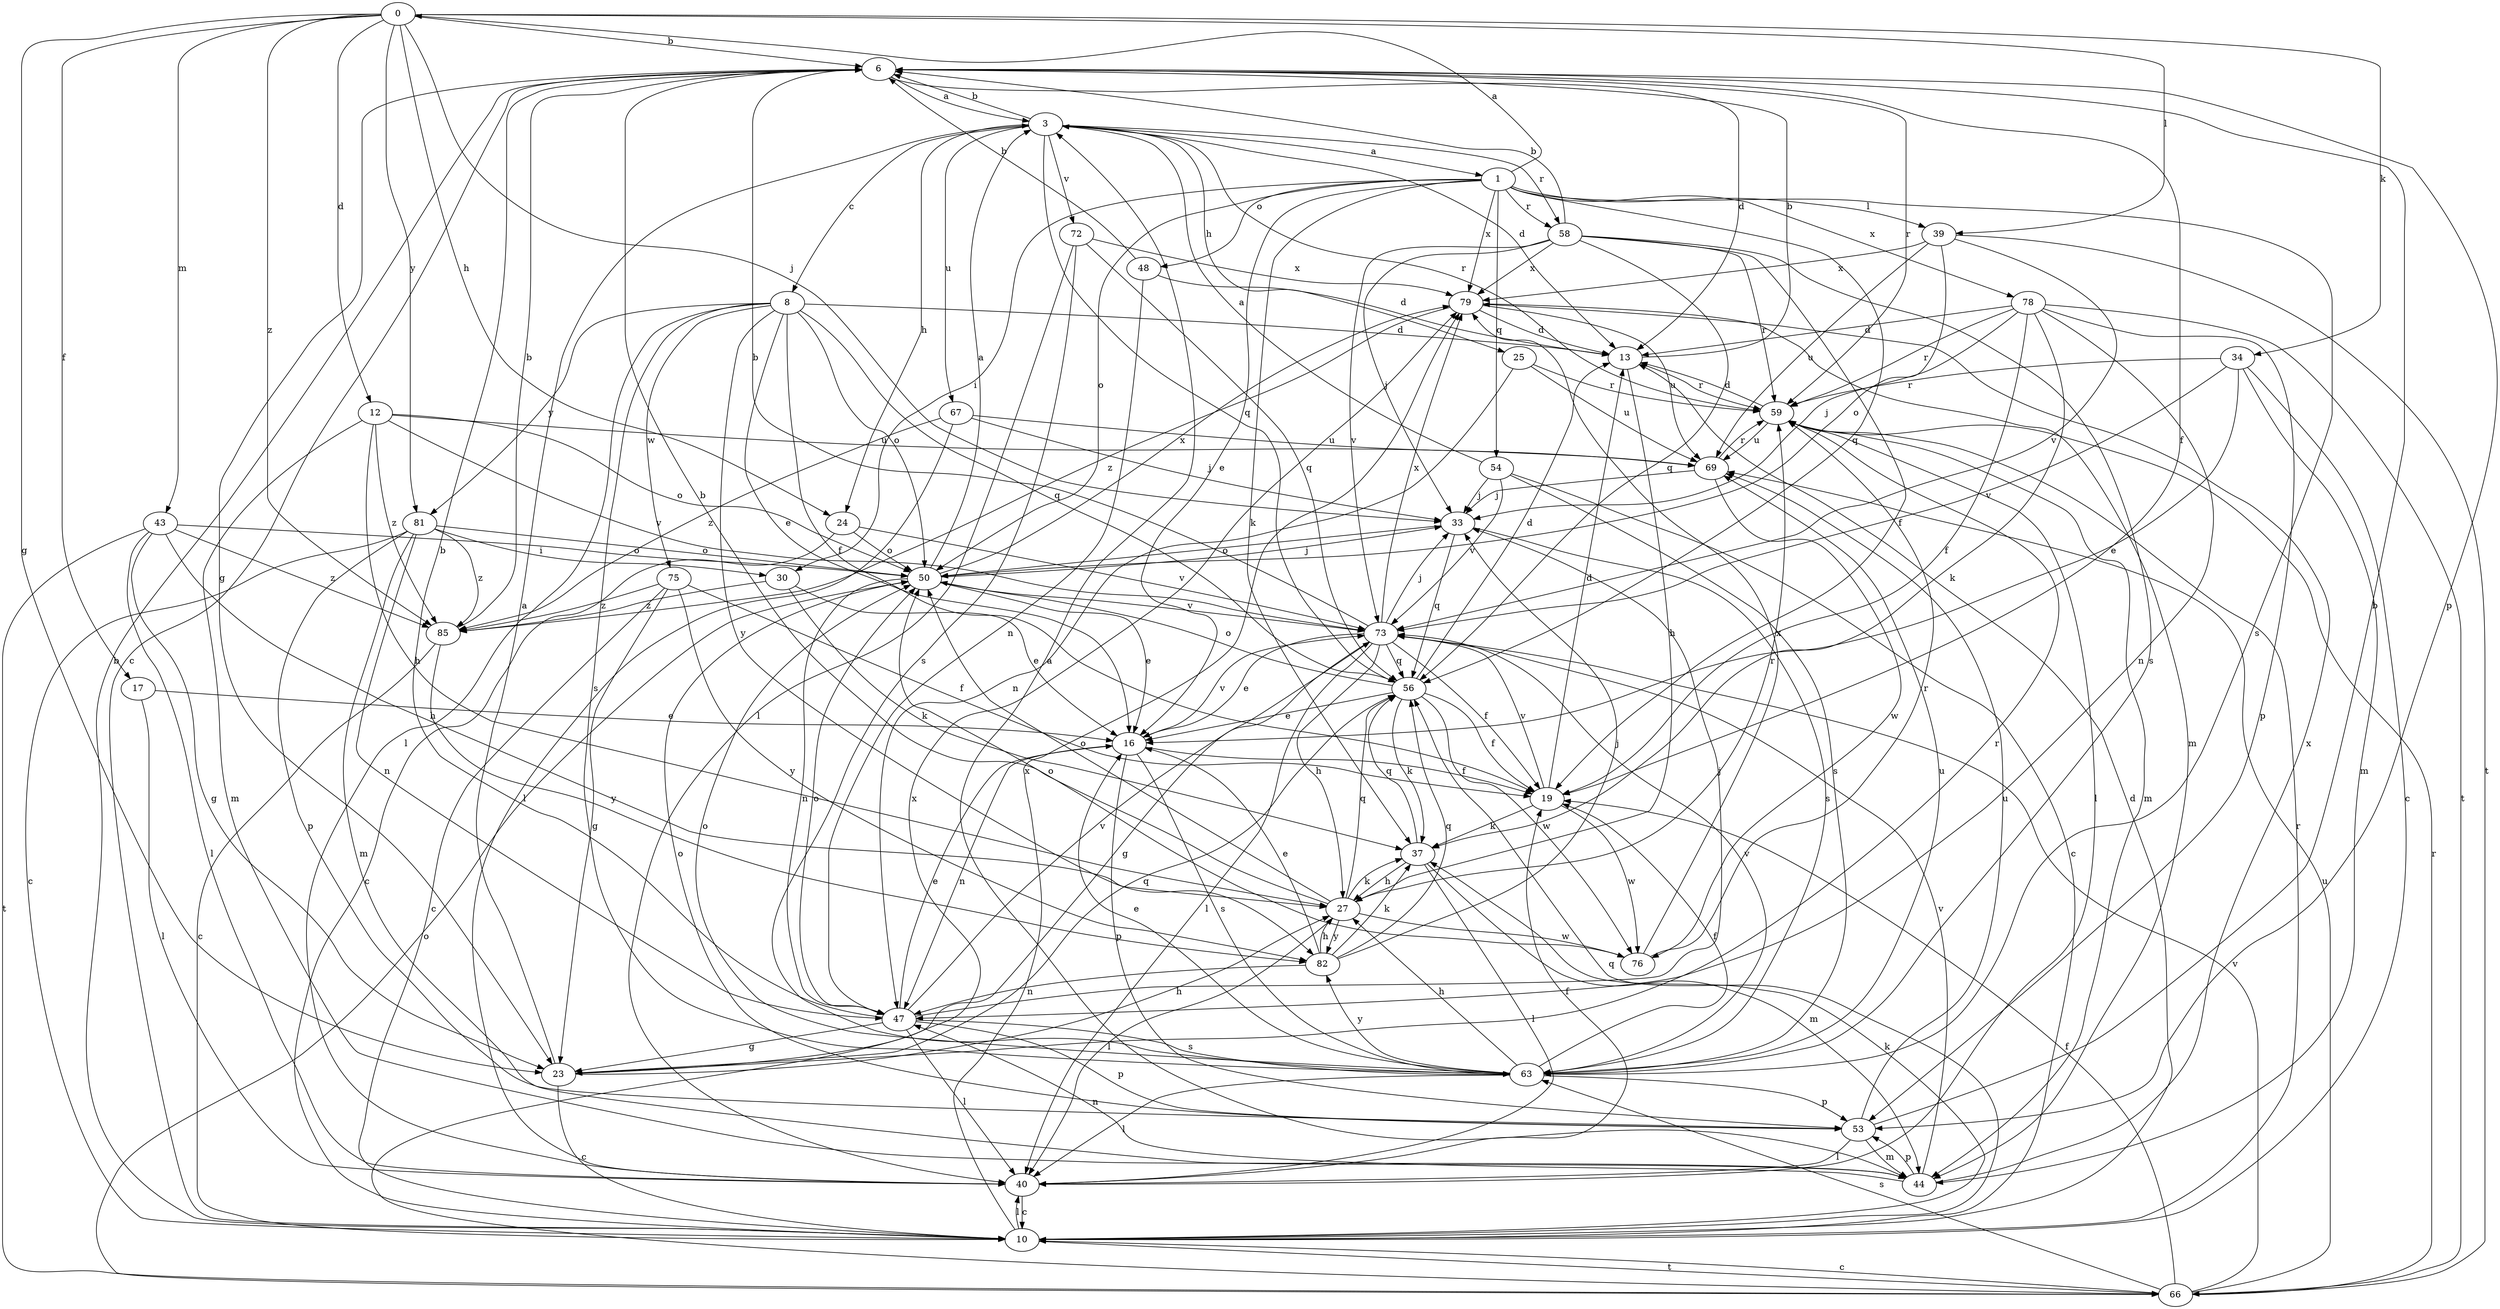 strict digraph  {
0;
1;
3;
6;
8;
10;
12;
13;
16;
17;
19;
23;
24;
25;
27;
30;
33;
34;
37;
39;
40;
43;
44;
47;
48;
50;
53;
54;
56;
58;
59;
63;
66;
67;
69;
72;
73;
75;
76;
78;
79;
81;
82;
85;
0 -> 6  [label=b];
0 -> 12  [label=d];
0 -> 17  [label=f];
0 -> 23  [label=g];
0 -> 24  [label=h];
0 -> 33  [label=j];
0 -> 34  [label=k];
0 -> 39  [label=l];
0 -> 43  [label=m];
0 -> 81  [label=y];
0 -> 85  [label=z];
1 -> 0  [label=a];
1 -> 16  [label=e];
1 -> 30  [label=i];
1 -> 37  [label=k];
1 -> 39  [label=l];
1 -> 48  [label=o];
1 -> 50  [label=o];
1 -> 54  [label=q];
1 -> 56  [label=q];
1 -> 58  [label=r];
1 -> 63  [label=s];
1 -> 78  [label=x];
1 -> 79  [label=x];
3 -> 1  [label=a];
3 -> 6  [label=b];
3 -> 8  [label=c];
3 -> 13  [label=d];
3 -> 24  [label=h];
3 -> 25  [label=h];
3 -> 56  [label=q];
3 -> 58  [label=r];
3 -> 59  [label=r];
3 -> 67  [label=u];
3 -> 72  [label=v];
6 -> 3  [label=a];
6 -> 10  [label=c];
6 -> 13  [label=d];
6 -> 19  [label=f];
6 -> 23  [label=g];
6 -> 53  [label=p];
6 -> 59  [label=r];
8 -> 13  [label=d];
8 -> 16  [label=e];
8 -> 19  [label=f];
8 -> 40  [label=l];
8 -> 50  [label=o];
8 -> 56  [label=q];
8 -> 63  [label=s];
8 -> 75  [label=w];
8 -> 81  [label=y];
8 -> 82  [label=y];
10 -> 6  [label=b];
10 -> 13  [label=d];
10 -> 37  [label=k];
10 -> 40  [label=l];
10 -> 56  [label=q];
10 -> 59  [label=r];
10 -> 66  [label=t];
10 -> 79  [label=x];
12 -> 27  [label=h];
12 -> 44  [label=m];
12 -> 50  [label=o];
12 -> 69  [label=u];
12 -> 73  [label=v];
12 -> 85  [label=z];
13 -> 6  [label=b];
13 -> 27  [label=h];
13 -> 59  [label=r];
16 -> 19  [label=f];
16 -> 47  [label=n];
16 -> 53  [label=p];
16 -> 63  [label=s];
16 -> 73  [label=v];
17 -> 16  [label=e];
17 -> 40  [label=l];
19 -> 13  [label=d];
19 -> 37  [label=k];
19 -> 73  [label=v];
19 -> 76  [label=w];
23 -> 3  [label=a];
23 -> 10  [label=c];
23 -> 27  [label=h];
23 -> 56  [label=q];
23 -> 59  [label=r];
24 -> 10  [label=c];
24 -> 50  [label=o];
24 -> 73  [label=v];
25 -> 47  [label=n];
25 -> 59  [label=r];
25 -> 69  [label=u];
27 -> 6  [label=b];
27 -> 37  [label=k];
27 -> 40  [label=l];
27 -> 50  [label=o];
27 -> 56  [label=q];
27 -> 59  [label=r];
27 -> 76  [label=w];
27 -> 82  [label=y];
30 -> 16  [label=e];
30 -> 37  [label=k];
30 -> 85  [label=z];
33 -> 50  [label=o];
33 -> 56  [label=q];
33 -> 63  [label=s];
34 -> 10  [label=c];
34 -> 16  [label=e];
34 -> 44  [label=m];
34 -> 59  [label=r];
34 -> 73  [label=v];
37 -> 27  [label=h];
37 -> 40  [label=l];
37 -> 44  [label=m];
37 -> 56  [label=q];
39 -> 50  [label=o];
39 -> 66  [label=t];
39 -> 69  [label=u];
39 -> 73  [label=v];
39 -> 79  [label=x];
40 -> 10  [label=c];
40 -> 19  [label=f];
43 -> 23  [label=g];
43 -> 27  [label=h];
43 -> 40  [label=l];
43 -> 50  [label=o];
43 -> 66  [label=t];
43 -> 85  [label=z];
44 -> 3  [label=a];
44 -> 47  [label=n];
44 -> 53  [label=p];
44 -> 73  [label=v];
44 -> 79  [label=x];
47 -> 6  [label=b];
47 -> 16  [label=e];
47 -> 23  [label=g];
47 -> 33  [label=j];
47 -> 40  [label=l];
47 -> 50  [label=o];
47 -> 53  [label=p];
47 -> 63  [label=s];
47 -> 73  [label=v];
48 -> 6  [label=b];
48 -> 13  [label=d];
48 -> 47  [label=n];
50 -> 3  [label=a];
50 -> 16  [label=e];
50 -> 33  [label=j];
50 -> 47  [label=n];
50 -> 73  [label=v];
50 -> 79  [label=x];
53 -> 6  [label=b];
53 -> 40  [label=l];
53 -> 44  [label=m];
53 -> 50  [label=o];
53 -> 69  [label=u];
54 -> 3  [label=a];
54 -> 10  [label=c];
54 -> 33  [label=j];
54 -> 63  [label=s];
54 -> 73  [label=v];
56 -> 13  [label=d];
56 -> 16  [label=e];
56 -> 19  [label=f];
56 -> 37  [label=k];
56 -> 50  [label=o];
56 -> 76  [label=w];
58 -> 6  [label=b];
58 -> 19  [label=f];
58 -> 33  [label=j];
58 -> 56  [label=q];
58 -> 59  [label=r];
58 -> 63  [label=s];
58 -> 73  [label=v];
58 -> 79  [label=x];
59 -> 13  [label=d];
59 -> 40  [label=l];
59 -> 44  [label=m];
59 -> 69  [label=u];
63 -> 16  [label=e];
63 -> 19  [label=f];
63 -> 27  [label=h];
63 -> 40  [label=l];
63 -> 50  [label=o];
63 -> 53  [label=p];
63 -> 69  [label=u];
63 -> 73  [label=v];
63 -> 82  [label=y];
66 -> 10  [label=c];
66 -> 19  [label=f];
66 -> 50  [label=o];
66 -> 59  [label=r];
66 -> 63  [label=s];
66 -> 69  [label=u];
66 -> 73  [label=v];
66 -> 79  [label=x];
67 -> 33  [label=j];
67 -> 40  [label=l];
67 -> 69  [label=u];
67 -> 85  [label=z];
69 -> 33  [label=j];
69 -> 59  [label=r];
69 -> 76  [label=w];
72 -> 40  [label=l];
72 -> 56  [label=q];
72 -> 63  [label=s];
72 -> 79  [label=x];
73 -> 6  [label=b];
73 -> 16  [label=e];
73 -> 19  [label=f];
73 -> 23  [label=g];
73 -> 27  [label=h];
73 -> 33  [label=j];
73 -> 40  [label=l];
73 -> 56  [label=q];
73 -> 79  [label=x];
75 -> 10  [label=c];
75 -> 19  [label=f];
75 -> 23  [label=g];
75 -> 82  [label=y];
75 -> 85  [label=z];
76 -> 50  [label=o];
76 -> 59  [label=r];
76 -> 79  [label=x];
78 -> 13  [label=d];
78 -> 19  [label=f];
78 -> 33  [label=j];
78 -> 37  [label=k];
78 -> 47  [label=n];
78 -> 53  [label=p];
78 -> 59  [label=r];
78 -> 66  [label=t];
79 -> 13  [label=d];
79 -> 44  [label=m];
79 -> 69  [label=u];
79 -> 85  [label=z];
81 -> 10  [label=c];
81 -> 30  [label=i];
81 -> 44  [label=m];
81 -> 47  [label=n];
81 -> 50  [label=o];
81 -> 53  [label=p];
81 -> 85  [label=z];
82 -> 16  [label=e];
82 -> 27  [label=h];
82 -> 33  [label=j];
82 -> 37  [label=k];
82 -> 47  [label=n];
82 -> 56  [label=q];
85 -> 6  [label=b];
85 -> 10  [label=c];
85 -> 82  [label=y];
}
